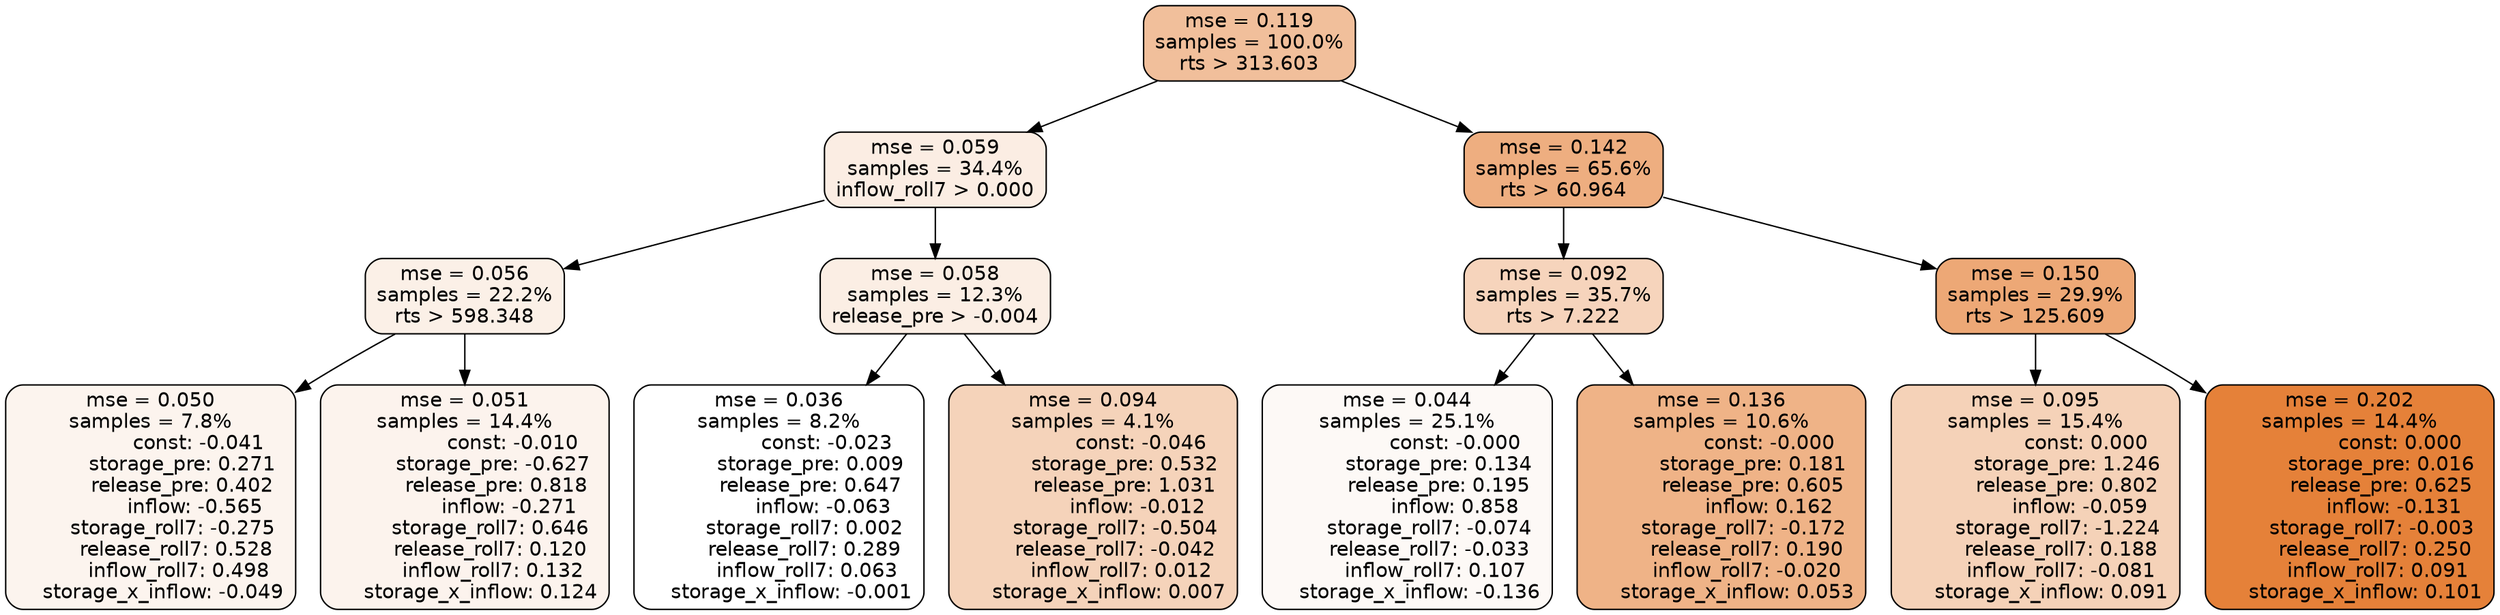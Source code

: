 digraph tree {
node [shape=rectangle, style="filled, rounded", color="black", fontname=helvetica] ;
edge [fontname=helvetica] ;
	"0" [label="mse = 0.119
samples = 100.0%
rts > 313.603", fillcolor="#f1bf9b"]
	"8" [label="mse = 0.059
samples = 34.4%
inflow_roll7 > 0.000", fillcolor="#fbede3"]
	"1" [label="mse = 0.142
samples = 65.6%
rts > 60.964", fillcolor="#eeae80"]
	"9" [label="mse = 0.056
samples = 22.2%
rts > 598.348", fillcolor="#fbf0e7"]
	"12" [label="mse = 0.058
samples = 12.3%
release_pre > -0.004", fillcolor="#fbeee4"]
	"2" [label="mse = 0.092
samples = 35.7%
rts > 7.222", fillcolor="#f6d4bc"]
	"5" [label="mse = 0.150
samples = 29.9%
rts > 125.609", fillcolor="#eda876"]
	"10" [label="mse = 0.050
samples = 7.8%
               const: -0.041
          storage_pre: 0.271
          release_pre: 0.402
              inflow: -0.565
       storage_roll7: -0.275
        release_roll7: 0.528
         inflow_roll7: 0.498
    storage_x_inflow: -0.049", fillcolor="#fcf4ee"]
	"11" [label="mse = 0.051
samples = 14.4%
               const: -0.010
         storage_pre: -0.627
          release_pre: 0.818
              inflow: -0.271
        storage_roll7: 0.646
        release_roll7: 0.120
         inflow_roll7: 0.132
     storage_x_inflow: 0.124", fillcolor="#fcf3ed"]
	"13" [label="mse = 0.036
samples = 8.2%
               const: -0.023
          storage_pre: 0.009
          release_pre: 0.647
              inflow: -0.063
        storage_roll7: 0.002
        release_roll7: 0.289
         inflow_roll7: 0.063
    storage_x_inflow: -0.001", fillcolor="#ffffff"]
	"14" [label="mse = 0.094
samples = 4.1%
               const: -0.046
          storage_pre: 0.532
          release_pre: 1.031
              inflow: -0.012
       storage_roll7: -0.504
       release_roll7: -0.042
         inflow_roll7: 0.012
     storage_x_inflow: 0.007", fillcolor="#f5d3ba"]
	"3" [label="mse = 0.044
samples = 25.1%
               const: -0.000
          storage_pre: 0.134
          release_pre: 0.195
               inflow: 0.858
       storage_roll7: -0.074
       release_roll7: -0.033
         inflow_roll7: 0.107
    storage_x_inflow: -0.136", fillcolor="#fdf9f6"]
	"4" [label="mse = 0.136
samples = 10.6%
               const: -0.000
          storage_pre: 0.181
          release_pre: 0.605
               inflow: 0.162
       storage_roll7: -0.172
        release_roll7: 0.190
        inflow_roll7: -0.020
     storage_x_inflow: 0.053", fillcolor="#efb387"]
	"7" [label="mse = 0.095
samples = 15.4%
                const: 0.000
          storage_pre: 1.246
          release_pre: 0.802
              inflow: -0.059
       storage_roll7: -1.224
        release_roll7: 0.188
        inflow_roll7: -0.081
     storage_x_inflow: 0.091", fillcolor="#f5d2b8"]
	"6" [label="mse = 0.202
samples = 14.4%
                const: 0.000
          storage_pre: 0.016
          release_pre: 0.625
              inflow: -0.131
       storage_roll7: -0.003
        release_roll7: 0.250
         inflow_roll7: 0.091
     storage_x_inflow: 0.101", fillcolor="#e58139"]

	"0" -> "1"
	"0" -> "8"
	"8" -> "9"
	"8" -> "12"
	"1" -> "2"
	"1" -> "5"
	"9" -> "10"
	"9" -> "11"
	"12" -> "13"
	"12" -> "14"
	"2" -> "3"
	"2" -> "4"
	"5" -> "6"
	"5" -> "7"
}